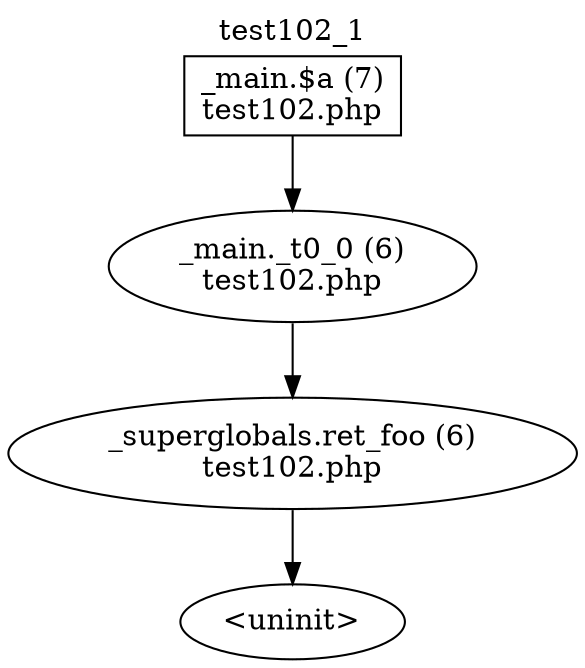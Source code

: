 digraph cfg {
  label="test102_1";
  labelloc=t;
  n1 [shape=box, label="_main.$a (7)\ntest102.php"];
  n2 [shape=ellipse, label="_main._t0_0 (6)\ntest102.php"];
  n3 [shape=ellipse, label="_superglobals.ret_foo (6)\ntest102.php"];
  n4 [shape=ellipse, label="<uninit>"];
  n1 -> n2;
  n2 -> n3;
  n3 -> n4;
}
